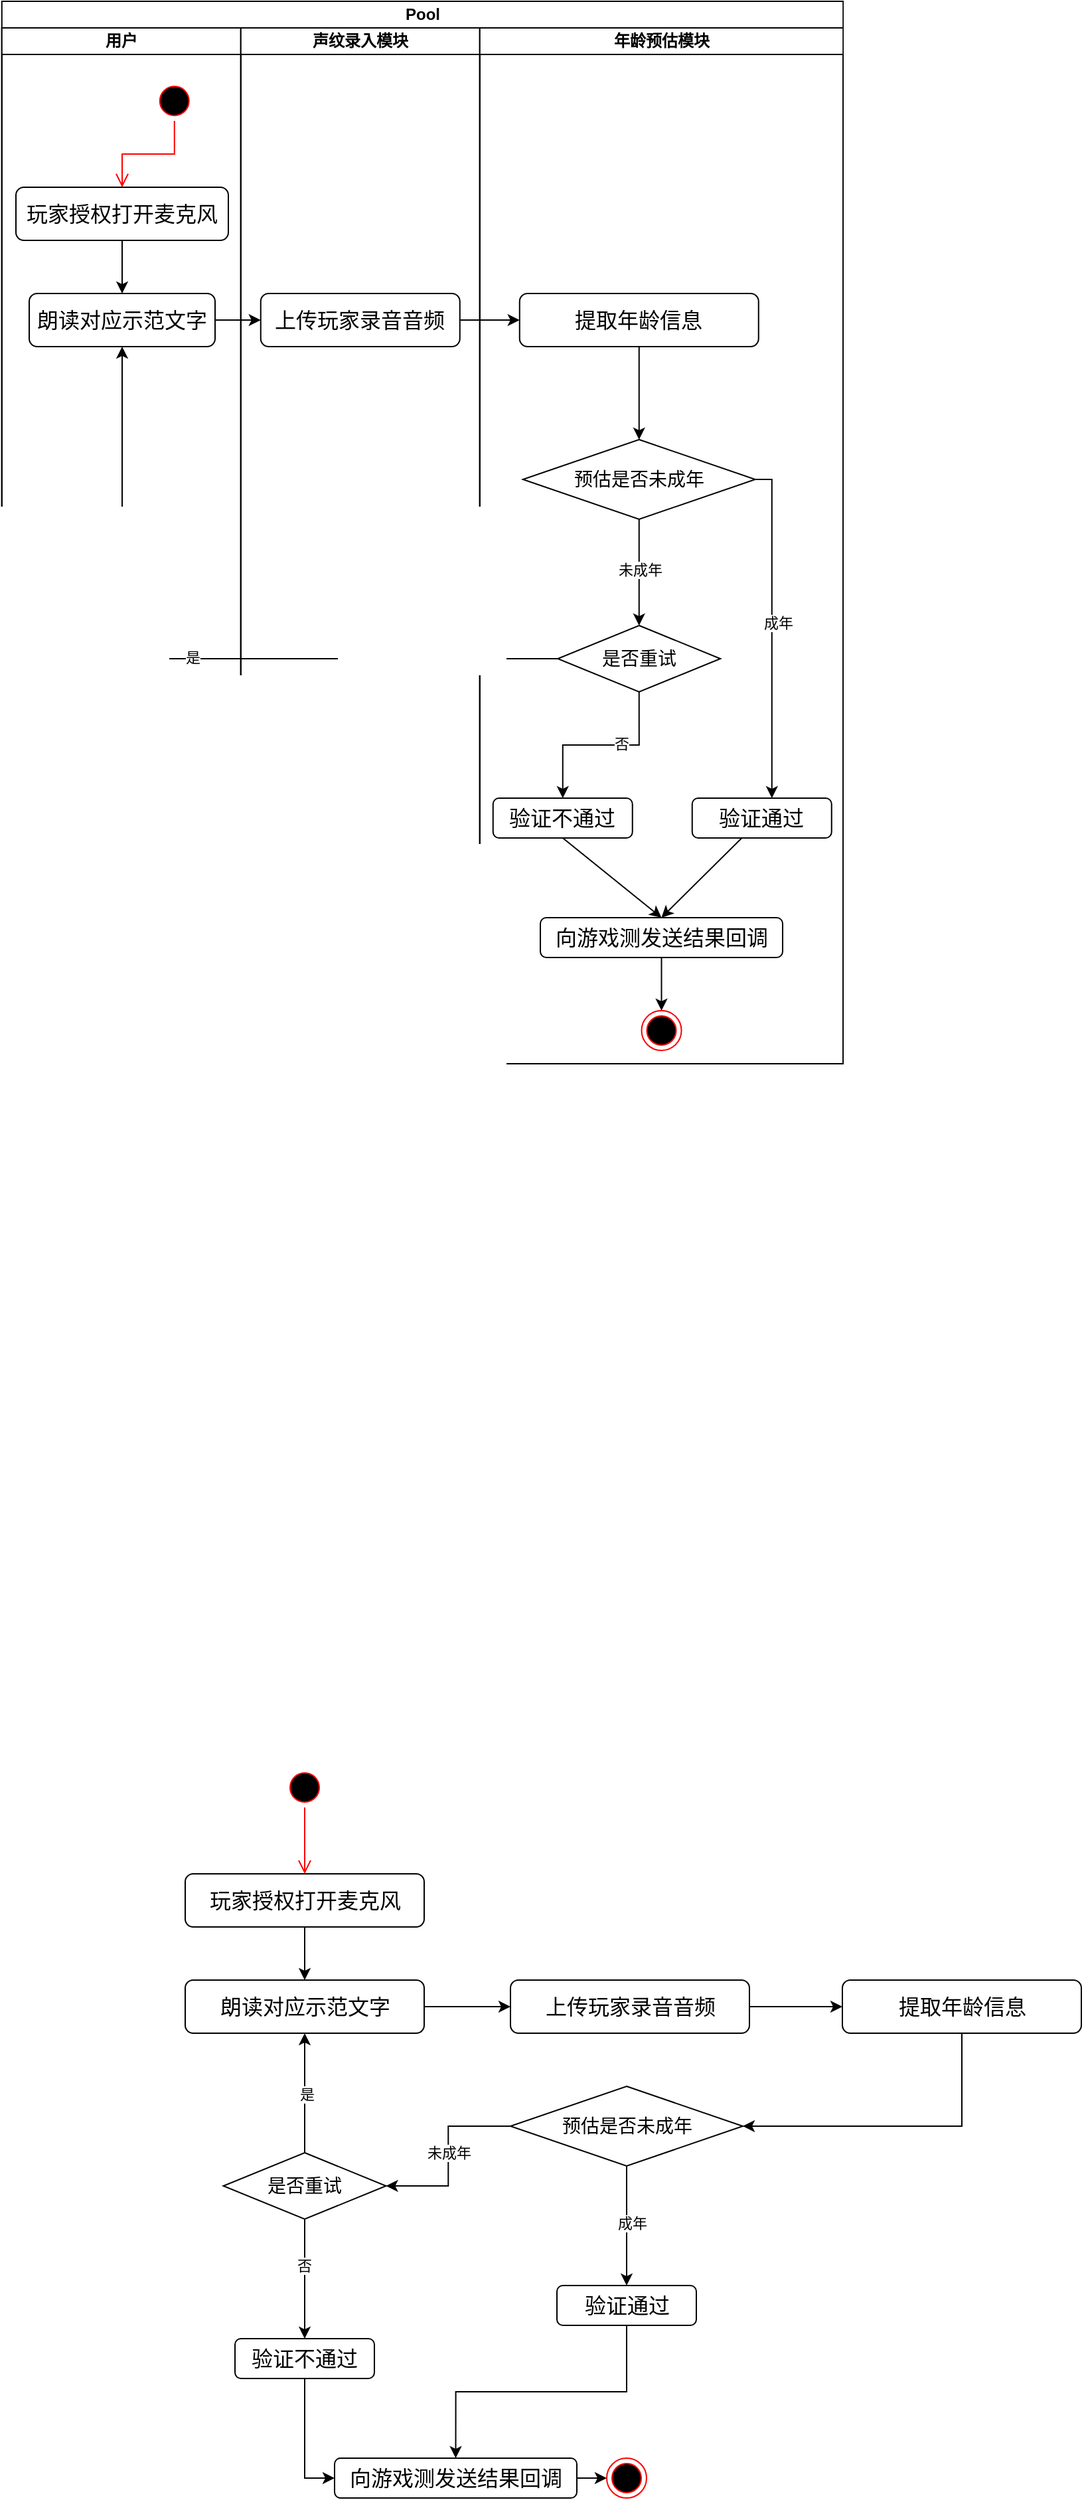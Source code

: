 <mxfile version="21.6.8" type="github">
  <diagram name="第 1 页" id="eJCv2PBCAG6yWB4a6nhj">
    <mxGraphModel dx="2019" dy="1116" grid="1" gridSize="10" guides="1" tooltips="1" connect="1" arrows="1" fold="1" page="1" pageScale="1" pageWidth="1654" pageHeight="2336" math="0" shadow="0">
      <root>
        <mxCell id="0" />
        <mxCell id="1" parent="0" />
        <mxCell id="P4ueUrn8jgldeYzejfWz-32" value="" style="ellipse;html=1;shape=endState;fillColor=#000000;strokeColor=#ff0000;" vertex="1" parent="1">
          <mxGeometry x="585" y="1850" width="30" height="30" as="geometry" />
        </mxCell>
        <mxCell id="P4ueUrn8jgldeYzejfWz-33" value="" style="ellipse;html=1;shape=startState;fillColor=#000000;strokeColor=#ff0000;" vertex="1" parent="1">
          <mxGeometry x="342.5" y="1330" width="30" height="30" as="geometry" />
        </mxCell>
        <mxCell id="P4ueUrn8jgldeYzejfWz-34" value="" style="edgeStyle=orthogonalEdgeStyle;html=1;verticalAlign=bottom;endArrow=open;endSize=8;strokeColor=#ff0000;rounded=0;entryX=0.5;entryY=0;entryDx=0;entryDy=0;" edge="1" parent="1" source="P4ueUrn8jgldeYzejfWz-33" target="P4ueUrn8jgldeYzejfWz-36">
          <mxGeometry relative="1" as="geometry">
            <mxPoint x="357.5" y="1420" as="targetPoint" />
          </mxGeometry>
        </mxCell>
        <mxCell id="P4ueUrn8jgldeYzejfWz-35" style="edgeStyle=orthogonalEdgeStyle;rounded=0;orthogonalLoop=1;jettySize=auto;html=1;" edge="1" parent="1" source="P4ueUrn8jgldeYzejfWz-36" target="P4ueUrn8jgldeYzejfWz-38">
          <mxGeometry relative="1" as="geometry" />
        </mxCell>
        <mxCell id="P4ueUrn8jgldeYzejfWz-36" value="&lt;font style=&quot;font-size: 16px;&quot; face=&quot;Lucida Console&quot;&gt;玩家授权打开麦克风&lt;/font&gt;" style="rounded=1;whiteSpace=wrap;html=1;" vertex="1" parent="1">
          <mxGeometry x="267.5" y="1410" width="180" height="40" as="geometry" />
        </mxCell>
        <mxCell id="P4ueUrn8jgldeYzejfWz-37" style="edgeStyle=orthogonalEdgeStyle;rounded=0;orthogonalLoop=1;jettySize=auto;html=1;exitX=1;exitY=0.5;exitDx=0;exitDy=0;entryX=0;entryY=0.5;entryDx=0;entryDy=0;" edge="1" parent="1" source="P4ueUrn8jgldeYzejfWz-38" target="P4ueUrn8jgldeYzejfWz-40">
          <mxGeometry relative="1" as="geometry" />
        </mxCell>
        <mxCell id="P4ueUrn8jgldeYzejfWz-38" value="&lt;font face=&quot;Lucida Console&quot; style=&quot;font-size: 16px;&quot;&gt;朗读对应示范文字&lt;/font&gt;" style="rounded=1;whiteSpace=wrap;html=1;" vertex="1" parent="1">
          <mxGeometry x="267.5" y="1490" width="180" height="40" as="geometry" />
        </mxCell>
        <mxCell id="P4ueUrn8jgldeYzejfWz-39" style="edgeStyle=orthogonalEdgeStyle;rounded=0;orthogonalLoop=1;jettySize=auto;html=1;exitX=1;exitY=0.5;exitDx=0;exitDy=0;entryX=0;entryY=0.5;entryDx=0;entryDy=0;" edge="1" parent="1" source="P4ueUrn8jgldeYzejfWz-40" target="P4ueUrn8jgldeYzejfWz-42">
          <mxGeometry relative="1" as="geometry" />
        </mxCell>
        <mxCell id="P4ueUrn8jgldeYzejfWz-40" value="&lt;font face=&quot;Lucida Console&quot; style=&quot;font-size: 16px;&quot;&gt;上传玩家录音音频&lt;/font&gt;" style="rounded=1;whiteSpace=wrap;html=1;" vertex="1" parent="1">
          <mxGeometry x="512.5" y="1490" width="180" height="40" as="geometry" />
        </mxCell>
        <mxCell id="P4ueUrn8jgldeYzejfWz-41" style="edgeStyle=orthogonalEdgeStyle;rounded=0;orthogonalLoop=1;jettySize=auto;html=1;exitX=0.5;exitY=1;exitDx=0;exitDy=0;entryX=1;entryY=0.5;entryDx=0;entryDy=0;" edge="1" parent="1" source="P4ueUrn8jgldeYzejfWz-42" target="P4ueUrn8jgldeYzejfWz-47">
          <mxGeometry relative="1" as="geometry">
            <mxPoint x="852.5" y="1580" as="targetPoint" />
            <Array as="points">
              <mxPoint x="852.5" y="1600" />
            </Array>
          </mxGeometry>
        </mxCell>
        <mxCell id="P4ueUrn8jgldeYzejfWz-42" value="&lt;font size=&quot;3&quot; face=&quot;Lucida Console&quot;&gt;提取年龄信息&lt;/font&gt;" style="rounded=1;whiteSpace=wrap;html=1;" vertex="1" parent="1">
          <mxGeometry x="762.5" y="1490" width="180" height="40" as="geometry" />
        </mxCell>
        <mxCell id="P4ueUrn8jgldeYzejfWz-43" style="edgeStyle=orthogonalEdgeStyle;rounded=0;orthogonalLoop=1;jettySize=auto;html=1;exitX=0;exitY=0.5;exitDx=0;exitDy=0;entryX=1;entryY=0.5;entryDx=0;entryDy=0;" edge="1" parent="1" source="P4ueUrn8jgldeYzejfWz-47" target="P4ueUrn8jgldeYzejfWz-54">
          <mxGeometry relative="1" as="geometry" />
        </mxCell>
        <mxCell id="P4ueUrn8jgldeYzejfWz-44" value="未成年" style="edgeLabel;html=1;align=center;verticalAlign=middle;resizable=0;points=[];" vertex="1" connectable="0" parent="P4ueUrn8jgldeYzejfWz-43">
          <mxGeometry x="-0.044" y="-1" relative="1" as="geometry">
            <mxPoint x="1" as="offset" />
          </mxGeometry>
        </mxCell>
        <mxCell id="P4ueUrn8jgldeYzejfWz-45" style="edgeStyle=orthogonalEdgeStyle;rounded=0;orthogonalLoop=1;jettySize=auto;html=1;exitX=0.5;exitY=1;exitDx=0;exitDy=0;" edge="1" parent="1" source="P4ueUrn8jgldeYzejfWz-47" target="P4ueUrn8jgldeYzejfWz-49">
          <mxGeometry relative="1" as="geometry" />
        </mxCell>
        <mxCell id="P4ueUrn8jgldeYzejfWz-46" value="成年" style="edgeLabel;html=1;align=center;verticalAlign=middle;resizable=0;points=[];" vertex="1" connectable="0" parent="P4ueUrn8jgldeYzejfWz-45">
          <mxGeometry x="-0.044" y="4" relative="1" as="geometry">
            <mxPoint as="offset" />
          </mxGeometry>
        </mxCell>
        <mxCell id="P4ueUrn8jgldeYzejfWz-47" value="&lt;span style=&quot;font-size: 14px;&quot;&gt;预估是否未成年&lt;/span&gt;" style="rhombus;whiteSpace=wrap;html=1;" vertex="1" parent="1">
          <mxGeometry x="512.5" y="1570" width="175" height="60" as="geometry" />
        </mxCell>
        <mxCell id="P4ueUrn8jgldeYzejfWz-48" style="edgeStyle=orthogonalEdgeStyle;rounded=0;orthogonalLoop=1;jettySize=auto;html=1;entryX=0.5;entryY=0;entryDx=0;entryDy=0;" edge="1" parent="1" source="P4ueUrn8jgldeYzejfWz-49" target="P4ueUrn8jgldeYzejfWz-58">
          <mxGeometry relative="1" as="geometry" />
        </mxCell>
        <mxCell id="P4ueUrn8jgldeYzejfWz-49" value="&lt;font size=&quot;3&quot; face=&quot;Lucida Console&quot;&gt;验证通过&lt;/font&gt;" style="rounded=1;whiteSpace=wrap;html=1;" vertex="1" parent="1">
          <mxGeometry x="547.5" y="1720" width="105" height="30" as="geometry" />
        </mxCell>
        <mxCell id="P4ueUrn8jgldeYzejfWz-50" style="edgeStyle=orthogonalEdgeStyle;rounded=0;orthogonalLoop=1;jettySize=auto;html=1;exitX=0.5;exitY=0;exitDx=0;exitDy=0;entryX=0.5;entryY=1;entryDx=0;entryDy=0;" edge="1" parent="1" source="P4ueUrn8jgldeYzejfWz-54" target="P4ueUrn8jgldeYzejfWz-38">
          <mxGeometry relative="1" as="geometry" />
        </mxCell>
        <mxCell id="P4ueUrn8jgldeYzejfWz-51" value="是" style="edgeLabel;html=1;align=center;verticalAlign=middle;resizable=0;points=[];" vertex="1" connectable="0" parent="P4ueUrn8jgldeYzejfWz-50">
          <mxGeometry x="-0.022" y="-1" relative="1" as="geometry">
            <mxPoint as="offset" />
          </mxGeometry>
        </mxCell>
        <mxCell id="P4ueUrn8jgldeYzejfWz-52" style="edgeStyle=orthogonalEdgeStyle;rounded=0;orthogonalLoop=1;jettySize=auto;html=1;exitX=0.5;exitY=1;exitDx=0;exitDy=0;entryX=0.5;entryY=0;entryDx=0;entryDy=0;" edge="1" parent="1" source="P4ueUrn8jgldeYzejfWz-54" target="P4ueUrn8jgldeYzejfWz-56">
          <mxGeometry relative="1" as="geometry" />
        </mxCell>
        <mxCell id="P4ueUrn8jgldeYzejfWz-53" value="否" style="edgeLabel;html=1;align=center;verticalAlign=middle;resizable=0;points=[];" vertex="1" connectable="0" parent="P4ueUrn8jgldeYzejfWz-52">
          <mxGeometry x="-0.222" y="-1" relative="1" as="geometry">
            <mxPoint as="offset" />
          </mxGeometry>
        </mxCell>
        <mxCell id="P4ueUrn8jgldeYzejfWz-54" value="&lt;span style=&quot;font-size: 14px;&quot;&gt;是否重试&lt;/span&gt;" style="rhombus;whiteSpace=wrap;html=1;" vertex="1" parent="1">
          <mxGeometry x="296.25" y="1620" width="122.5" height="50" as="geometry" />
        </mxCell>
        <mxCell id="P4ueUrn8jgldeYzejfWz-55" style="edgeStyle=orthogonalEdgeStyle;rounded=0;orthogonalLoop=1;jettySize=auto;html=1;exitX=0.5;exitY=1;exitDx=0;exitDy=0;entryX=0;entryY=0.5;entryDx=0;entryDy=0;" edge="1" parent="1" source="P4ueUrn8jgldeYzejfWz-56" target="P4ueUrn8jgldeYzejfWz-58">
          <mxGeometry relative="1" as="geometry" />
        </mxCell>
        <mxCell id="P4ueUrn8jgldeYzejfWz-56" value="&lt;font size=&quot;3&quot; face=&quot;Lucida Console&quot;&gt;验证不通过&lt;/font&gt;" style="rounded=1;whiteSpace=wrap;html=1;" vertex="1" parent="1">
          <mxGeometry x="305" y="1760" width="105" height="30" as="geometry" />
        </mxCell>
        <mxCell id="P4ueUrn8jgldeYzejfWz-57" style="edgeStyle=orthogonalEdgeStyle;rounded=0;orthogonalLoop=1;jettySize=auto;html=1;exitX=1;exitY=0.5;exitDx=0;exitDy=0;entryX=0;entryY=0.5;entryDx=0;entryDy=0;" edge="1" parent="1" source="P4ueUrn8jgldeYzejfWz-58" target="P4ueUrn8jgldeYzejfWz-32">
          <mxGeometry relative="1" as="geometry" />
        </mxCell>
        <mxCell id="P4ueUrn8jgldeYzejfWz-58" value="&lt;font size=&quot;3&quot; face=&quot;Lucida Console&quot;&gt;向游戏测发送结果回调&lt;/font&gt;" style="rounded=1;whiteSpace=wrap;html=1;" vertex="1" parent="1">
          <mxGeometry x="380" y="1850" width="182.5" height="30" as="geometry" />
        </mxCell>
        <mxCell id="P4ueUrn8jgldeYzejfWz-68" value="Pool" style="swimlane;childLayout=stackLayout;resizeParent=1;resizeParentMax=0;startSize=20;html=1;" vertex="1" parent="1">
          <mxGeometry x="129.38" width="633.75" height="800" as="geometry" />
        </mxCell>
        <mxCell id="P4ueUrn8jgldeYzejfWz-69" value="用户" style="swimlane;startSize=20;html=1;" vertex="1" parent="P4ueUrn8jgldeYzejfWz-68">
          <mxGeometry y="20" width="180" height="780" as="geometry" />
        </mxCell>
        <mxCell id="kbp1W1BHpDVRfjKskcVf-2" value="" style="ellipse;html=1;shape=startState;fillColor=#000000;strokeColor=#ff0000;" parent="P4ueUrn8jgldeYzejfWz-69" vertex="1">
          <mxGeometry x="115" y="40" width="30" height="30" as="geometry" />
        </mxCell>
        <mxCell id="kbp1W1BHpDVRfjKskcVf-3" value="" style="edgeStyle=orthogonalEdgeStyle;html=1;verticalAlign=bottom;endArrow=open;endSize=8;strokeColor=#ff0000;rounded=0;entryX=0.5;entryY=0;entryDx=0;entryDy=0;" parent="P4ueUrn8jgldeYzejfWz-69" source="kbp1W1BHpDVRfjKskcVf-2" target="kbp1W1BHpDVRfjKskcVf-5" edge="1">
          <mxGeometry relative="1" as="geometry">
            <mxPoint x="50" y="120" as="targetPoint" />
          </mxGeometry>
        </mxCell>
        <mxCell id="kbp1W1BHpDVRfjKskcVf-5" value="&lt;font style=&quot;font-size: 16px;&quot; face=&quot;Lucida Console&quot;&gt;玩家授权打开麦克风&lt;/font&gt;" style="rounded=1;whiteSpace=wrap;html=1;" parent="P4ueUrn8jgldeYzejfWz-69" vertex="1">
          <mxGeometry x="10.62" y="120" width="160" height="40" as="geometry" />
        </mxCell>
        <mxCell id="kbp1W1BHpDVRfjKskcVf-7" value="&lt;font face=&quot;Lucida Console&quot; style=&quot;font-size: 16px;&quot;&gt;朗读对应示范文字&lt;/font&gt;" style="rounded=1;whiteSpace=wrap;html=1;" parent="P4ueUrn8jgldeYzejfWz-69" vertex="1">
          <mxGeometry x="20.62" y="200" width="140" height="40" as="geometry" />
        </mxCell>
        <mxCell id="kbp1W1BHpDVRfjKskcVf-4" style="edgeStyle=orthogonalEdgeStyle;rounded=0;orthogonalLoop=1;jettySize=auto;html=1;" parent="P4ueUrn8jgldeYzejfWz-69" source="kbp1W1BHpDVRfjKskcVf-5" target="kbp1W1BHpDVRfjKskcVf-7" edge="1">
          <mxGeometry relative="1" as="geometry" />
        </mxCell>
        <mxCell id="P4ueUrn8jgldeYzejfWz-70" value="声纹录入模块" style="swimlane;startSize=20;html=1;" vertex="1" parent="P4ueUrn8jgldeYzejfWz-68">
          <mxGeometry x="180" y="20" width="180" height="780" as="geometry" />
        </mxCell>
        <mxCell id="kbp1W1BHpDVRfjKskcVf-9" value="&lt;font face=&quot;Lucida Console&quot; style=&quot;font-size: 16px;&quot;&gt;上传玩家录音音频&lt;/font&gt;" style="rounded=1;whiteSpace=wrap;html=1;" parent="P4ueUrn8jgldeYzejfWz-70" vertex="1">
          <mxGeometry x="15" y="200" width="150" height="40" as="geometry" />
        </mxCell>
        <mxCell id="kbp1W1BHpDVRfjKskcVf-19" style="edgeStyle=orthogonalEdgeStyle;rounded=0;orthogonalLoop=1;jettySize=auto;html=1;exitX=1;exitY=0.5;exitDx=0;exitDy=0;entryX=0;entryY=0.5;entryDx=0;entryDy=0;" parent="P4ueUrn8jgldeYzejfWz-68" source="kbp1W1BHpDVRfjKskcVf-7" target="kbp1W1BHpDVRfjKskcVf-9" edge="1">
          <mxGeometry relative="1" as="geometry" />
        </mxCell>
        <mxCell id="kbp1W1BHpDVRfjKskcVf-20" style="edgeStyle=orthogonalEdgeStyle;rounded=0;orthogonalLoop=1;jettySize=auto;html=1;exitX=1;exitY=0.5;exitDx=0;exitDy=0;entryX=0;entryY=0.5;entryDx=0;entryDy=0;" parent="P4ueUrn8jgldeYzejfWz-68" source="kbp1W1BHpDVRfjKskcVf-9" target="kbp1W1BHpDVRfjKskcVf-13" edge="1">
          <mxGeometry relative="1" as="geometry" />
        </mxCell>
        <mxCell id="kbp1W1BHpDVRfjKskcVf-31" style="edgeStyle=orthogonalEdgeStyle;rounded=0;orthogonalLoop=1;jettySize=auto;html=1;exitX=0;exitY=0.5;exitDx=0;exitDy=0;entryX=0.5;entryY=1;entryDx=0;entryDy=0;" parent="P4ueUrn8jgldeYzejfWz-68" source="kbp1W1BHpDVRfjKskcVf-28" target="kbp1W1BHpDVRfjKskcVf-7" edge="1">
          <mxGeometry relative="1" as="geometry" />
        </mxCell>
        <mxCell id="kbp1W1BHpDVRfjKskcVf-32" value="是" style="edgeLabel;html=1;align=center;verticalAlign=middle;resizable=0;points=[];" parent="kbp1W1BHpDVRfjKskcVf-31" vertex="1" connectable="0">
          <mxGeometry x="-0.022" y="-1" relative="1" as="geometry">
            <mxPoint as="offset" />
          </mxGeometry>
        </mxCell>
        <mxCell id="P4ueUrn8jgldeYzejfWz-71" value="年龄预估模块" style="swimlane;startSize=20;html=1;" vertex="1" parent="P4ueUrn8jgldeYzejfWz-68">
          <mxGeometry x="360" y="20" width="273.75" height="780" as="geometry" />
        </mxCell>
        <mxCell id="P4ueUrn8jgldeYzejfWz-74" style="edgeStyle=orthogonalEdgeStyle;rounded=0;orthogonalLoop=1;jettySize=auto;html=1;entryX=0.5;entryY=0;entryDx=0;entryDy=0;" edge="1" parent="P4ueUrn8jgldeYzejfWz-71" source="kbp1W1BHpDVRfjKskcVf-13" target="kbp1W1BHpDVRfjKskcVf-15">
          <mxGeometry relative="1" as="geometry" />
        </mxCell>
        <mxCell id="kbp1W1BHpDVRfjKskcVf-13" value="&lt;font size=&quot;3&quot; face=&quot;Lucida Console&quot;&gt;提取年龄信息&lt;/font&gt;" style="rounded=1;whiteSpace=wrap;html=1;" parent="P4ueUrn8jgldeYzejfWz-71" vertex="1">
          <mxGeometry x="30" y="200" width="180" height="40" as="geometry" />
        </mxCell>
        <mxCell id="kbp1W1BHpDVRfjKskcVf-15" value="&lt;span style=&quot;font-size: 14px;&quot;&gt;预估是否未成年&lt;/span&gt;" style="rhombus;whiteSpace=wrap;html=1;" parent="P4ueUrn8jgldeYzejfWz-71" vertex="1">
          <mxGeometry x="32.5" y="310" width="175" height="60" as="geometry" />
        </mxCell>
        <mxCell id="kbp1W1BHpDVRfjKskcVf-28" value="&lt;span style=&quot;font-size: 14px;&quot;&gt;是否重试&lt;/span&gt;" style="rhombus;whiteSpace=wrap;html=1;" parent="P4ueUrn8jgldeYzejfWz-71" vertex="1">
          <mxGeometry x="58.75" y="450" width="122.5" height="50" as="geometry" />
        </mxCell>
        <mxCell id="kbp1W1BHpDVRfjKskcVf-29" style="edgeStyle=orthogonalEdgeStyle;rounded=0;orthogonalLoop=1;jettySize=auto;html=1;exitX=0.5;exitY=1;exitDx=0;exitDy=0;entryX=0.5;entryY=0;entryDx=0;entryDy=0;" parent="P4ueUrn8jgldeYzejfWz-71" source="kbp1W1BHpDVRfjKskcVf-15" target="kbp1W1BHpDVRfjKskcVf-28" edge="1">
          <mxGeometry relative="1" as="geometry" />
        </mxCell>
        <mxCell id="kbp1W1BHpDVRfjKskcVf-30" value="未成年" style="edgeLabel;html=1;align=center;verticalAlign=middle;resizable=0;points=[];" parent="kbp1W1BHpDVRfjKskcVf-29" vertex="1" connectable="0">
          <mxGeometry x="-0.044" y="-1" relative="1" as="geometry">
            <mxPoint x="1" as="offset" />
          </mxGeometry>
        </mxCell>
        <mxCell id="kbp1W1BHpDVRfjKskcVf-23" value="&lt;font size=&quot;3&quot; face=&quot;Lucida Console&quot;&gt;验证通过&lt;/font&gt;" style="rounded=1;whiteSpace=wrap;html=1;" parent="P4ueUrn8jgldeYzejfWz-71" vertex="1">
          <mxGeometry x="160" y="580" width="105" height="30" as="geometry" />
        </mxCell>
        <mxCell id="H0Yiqih6-B8NDiTEWmIC-1" style="edgeStyle=orthogonalEdgeStyle;rounded=0;orthogonalLoop=1;jettySize=auto;html=1;exitX=1;exitY=0.5;exitDx=0;exitDy=0;" parent="P4ueUrn8jgldeYzejfWz-71" source="kbp1W1BHpDVRfjKskcVf-15" target="kbp1W1BHpDVRfjKskcVf-23" edge="1">
          <mxGeometry relative="1" as="geometry">
            <Array as="points">
              <mxPoint x="220" y="340" />
            </Array>
          </mxGeometry>
        </mxCell>
        <mxCell id="H0Yiqih6-B8NDiTEWmIC-2" value="成年" style="edgeLabel;html=1;align=center;verticalAlign=middle;resizable=0;points=[];" parent="H0Yiqih6-B8NDiTEWmIC-1" vertex="1" connectable="0">
          <mxGeometry x="-0.044" y="4" relative="1" as="geometry">
            <mxPoint as="offset" />
          </mxGeometry>
        </mxCell>
        <mxCell id="kbp1W1BHpDVRfjKskcVf-33" value="&lt;font size=&quot;3&quot; face=&quot;Lucida Console&quot;&gt;验证不通过&lt;/font&gt;" style="rounded=1;whiteSpace=wrap;html=1;" parent="P4ueUrn8jgldeYzejfWz-71" vertex="1">
          <mxGeometry x="10" y="580" width="105" height="30" as="geometry" />
        </mxCell>
        <mxCell id="kbp1W1BHpDVRfjKskcVf-34" style="edgeStyle=orthogonalEdgeStyle;rounded=0;orthogonalLoop=1;jettySize=auto;html=1;exitX=0.5;exitY=1;exitDx=0;exitDy=0;entryX=0.5;entryY=0;entryDx=0;entryDy=0;" parent="P4ueUrn8jgldeYzejfWz-71" source="kbp1W1BHpDVRfjKskcVf-28" target="kbp1W1BHpDVRfjKskcVf-33" edge="1">
          <mxGeometry relative="1" as="geometry" />
        </mxCell>
        <mxCell id="kbp1W1BHpDVRfjKskcVf-36" value="否" style="edgeLabel;html=1;align=center;verticalAlign=middle;resizable=0;points=[];" parent="kbp1W1BHpDVRfjKskcVf-34" vertex="1" connectable="0">
          <mxGeometry x="-0.222" y="-1" relative="1" as="geometry">
            <mxPoint as="offset" />
          </mxGeometry>
        </mxCell>
        <mxCell id="P4ueUrn8jgldeYzejfWz-75" style="edgeStyle=orthogonalEdgeStyle;rounded=0;orthogonalLoop=1;jettySize=auto;html=1;exitX=0.5;exitY=1;exitDx=0;exitDy=0;entryX=0.5;entryY=0;entryDx=0;entryDy=0;" edge="1" parent="P4ueUrn8jgldeYzejfWz-71" source="H0Yiqih6-B8NDiTEWmIC-3" target="kbp1W1BHpDVRfjKskcVf-1">
          <mxGeometry relative="1" as="geometry" />
        </mxCell>
        <mxCell id="H0Yiqih6-B8NDiTEWmIC-3" value="&lt;font size=&quot;3&quot; face=&quot;Lucida Console&quot;&gt;向游戏测发送结果回调&lt;/font&gt;" style="rounded=1;whiteSpace=wrap;html=1;" parent="P4ueUrn8jgldeYzejfWz-71" vertex="1">
          <mxGeometry x="45.63" y="670" width="182.5" height="30" as="geometry" />
        </mxCell>
        <mxCell id="H0Yiqih6-B8NDiTEWmIC-5" style="rounded=0;orthogonalLoop=1;jettySize=auto;html=1;entryX=0.5;entryY=0;entryDx=0;entryDy=0;" parent="P4ueUrn8jgldeYzejfWz-71" source="kbp1W1BHpDVRfjKskcVf-23" target="H0Yiqih6-B8NDiTEWmIC-3" edge="1">
          <mxGeometry relative="1" as="geometry" />
        </mxCell>
        <mxCell id="H0Yiqih6-B8NDiTEWmIC-4" style="rounded=0;orthogonalLoop=1;jettySize=auto;html=1;exitX=0.5;exitY=1;exitDx=0;exitDy=0;entryX=0.5;entryY=0;entryDx=0;entryDy=0;" parent="P4ueUrn8jgldeYzejfWz-71" source="kbp1W1BHpDVRfjKskcVf-33" target="H0Yiqih6-B8NDiTEWmIC-3" edge="1">
          <mxGeometry relative="1" as="geometry" />
        </mxCell>
        <mxCell id="kbp1W1BHpDVRfjKskcVf-1" value="" style="ellipse;html=1;shape=endState;fillColor=#000000;strokeColor=#ff0000;" parent="P4ueUrn8jgldeYzejfWz-71" vertex="1">
          <mxGeometry x="121.88" y="740" width="30" height="30" as="geometry" />
        </mxCell>
      </root>
    </mxGraphModel>
  </diagram>
</mxfile>
